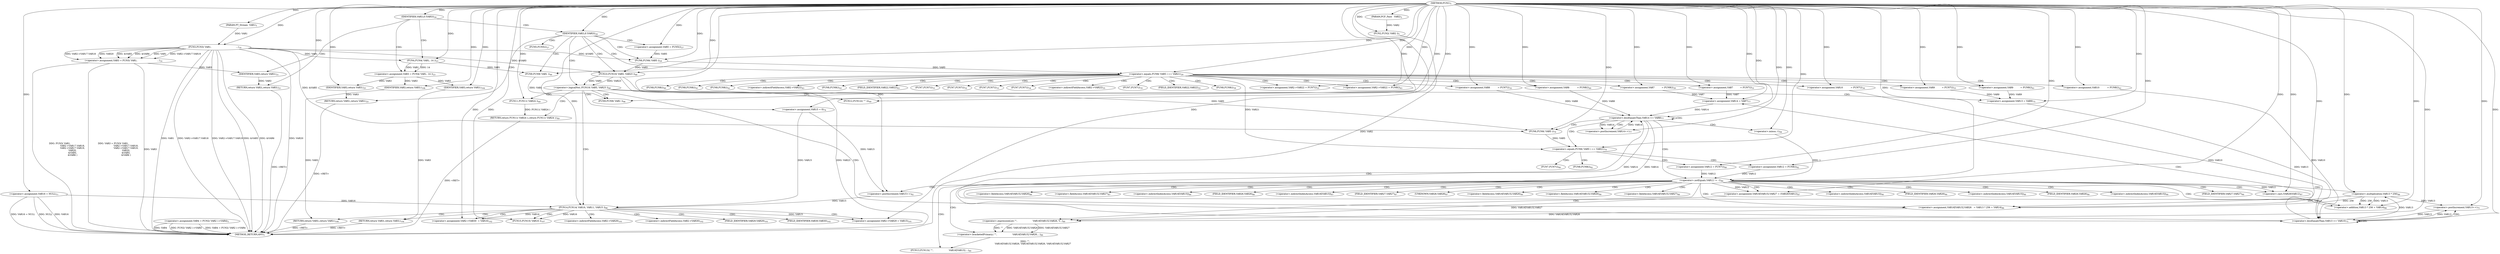 digraph "FUN1" {  
"8" [label = <(METHOD,FUN1)<SUB>1</SUB>> ]
"239" [label = <(METHOD_RETURN,ANY)<SUB>1</SUB>> ]
"9" [label = <(PARAM,FT_Stream  VAR1)<SUB>1</SUB>> ]
"10" [label = <(PARAM,PCF_Face   VAR2)<SUB>2</SUB>> ]
"14" [label = <(&lt;operator&gt;.assignment,VAR4 = FUN2( VAR2 )-&gt;VAR4)<SUB>5</SUB>> ]
"32" [label = <(&lt;operator&gt;.assignment,VAR16 = NULL)<SUB>11</SUB>> ]
"35" [label = <(&lt;operator&gt;.assignment,VAR3 = FUN3( VAR1,
                            ...)<SUB>14</SUB>> ]
"59" [label = <(&lt;operator&gt;.assignment,VAR3 = FUN4( VAR1, 14 ))<SUB>23</SUB>> ]
"69" [label = <(&lt;operator&gt;.assignment,VAR5 = FUN5())<SUB>27</SUB>> ]
"114" [label = <(FUN9,FUN9( VAR1 ))<SUB>46</SUB>> ]
"125" [label = <(FUN12,FUN12(( &quot;&quot; )))<SUB>69</SUB>> ]
"127" [label = <(&lt;operator&gt;.assignment,VAR15 = 0)<SUB>74</SUB>> ]
"213" [label = <(FUN9,FUN9( VAR1 ))<SUB>96</SUB>> ]
"222" [label = <(&lt;operator&gt;.assignment,VAR2-&gt;VAR29 = VAR15)<SUB>101</SUB>> ]
"227" [label = <(&lt;operator&gt;.assignment,VAR2-&gt;VAR30  = VAR16)<SUB>102</SUB>> ]
"232" [label = <(RETURN,return VAR3;,return VAR3;)<SUB>104</SUB>> ]
"235" [label = <(FUN15,FUN15( VAR16 ))<SUB>107</SUB>> ]
"237" [label = <(RETURN,return VAR3;,return VAR3;)<SUB>108</SUB>> ]
"55" [label = <(IDENTIFIER,VAR3,if (VAR3))<SUB>20</SUB>> ]
"65" [label = <(IDENTIFIER,VAR3,if (VAR3))<SUB>24</SUB>> ]
"73" [label = <(&lt;operator&gt;.equals,FUN6( VAR5 ) == VAR21)<SUB>29</SUB>> ]
"117" [label = <(&lt;operator&gt;.logicalNot,!FUN10( VAR5, VAR23 ))<SUB>48</SUB>> ]
"135" [label = <(&lt;operator&gt;.lessEqualsThan,VAR13 &lt;= VAR10)<SUB>75</SUB>> ]
"138" [label = <(&lt;operator&gt;.postIncrement,VAR13++)<SUB>75</SUB>> ]
"216" [label = <(FUN14,FUN14( VAR16, VAR11, VAR15 ))<SUB>98</SUB>> ]
"233" [label = <(IDENTIFIER,VAR3,return VAR3;)<SUB>104</SUB>> ]
"238" [label = <(IDENTIFIER,VAR3,return VAR3;)<SUB>108</SUB>> ]
"37" [label = <(FUN3,FUN3( VAR1,
                                   ...)<SUB>14</SUB>> ]
"57" [label = <(RETURN,return VAR3;,return VAR3;)<SUB>21</SUB>> ]
"61" [label = <(FUN4,FUN4( VAR1, 14 ))<SUB>23</SUB>> ]
"67" [label = <(RETURN,return VAR3;,return VAR3;)<SUB>25</SUB>> ]
"78" [label = <(&lt;operator&gt;.assignment,VAR7          = FUN7())<SUB>31</SUB>> ]
"81" [label = <(&lt;operator&gt;.assignment,VAR8           = FUN7())<SUB>32</SUB>> ]
"84" [label = <(&lt;operator&gt;.assignment,VAR9          = FUN7())<SUB>33</SUB>> ]
"87" [label = <(&lt;operator&gt;.assignment,VAR10           = FUN7())<SUB>34</SUB>> ]
"90" [label = <(&lt;operator&gt;.assignment,VAR2-&gt;VAR22 = FUN7())<SUB>35</SUB>> ]
"122" [label = <(RETURN,return FUN11( VAR24 );,return FUN11( VAR24 );)<SUB>49</SUB>> ]
"132" [label = <(&lt;operator&gt;.assignment,VAR13 = VAR9)<SUB>75</SUB>> ]
"17" [label = <(FUN2,FUN2( VAR2 ))<SUB>5</SUB>> ]
"58" [label = <(IDENTIFIER,VAR3,return VAR3;)<SUB>21</SUB>> ]
"68" [label = <(IDENTIFIER,VAR3,return VAR3;)<SUB>25</SUB>> ]
"74" [label = <(FUN6,FUN6( VAR5 ))<SUB>29</SUB>> ]
"97" [label = <(&lt;operator&gt;.assignment,VAR7          = FUN8())<SUB>39</SUB>> ]
"100" [label = <(&lt;operator&gt;.assignment,VAR8           = FUN8())<SUB>40</SUB>> ]
"103" [label = <(&lt;operator&gt;.assignment,VAR9          = FUN8())<SUB>41</SUB>> ]
"106" [label = <(&lt;operator&gt;.assignment,VAR10           = FUN8())<SUB>42</SUB>> ]
"109" [label = <(&lt;operator&gt;.assignment,VAR2-&gt;VAR22 = FUN8())<SUB>43</SUB>> ]
"118" [label = <(FUN10,FUN10( VAR5, VAR23 ))<SUB>48</SUB>> ]
"123" [label = <(FUN11,FUN11( VAR24 ))<SUB>49</SUB>> ]
"146" [label = <(&lt;operator&gt;.lessEqualsThan,VAR14 &lt;= VAR8)<SUB>77</SUB>> ]
"149" [label = <(&lt;operator&gt;.postIncrement,VAR14++)<SUB>77</SUB>> ]
"143" [label = <(&lt;operator&gt;.assignment,VAR14 = VAR7)<SUB>77</SUB>> ]
"153" [label = <(&lt;operator&gt;.equals,FUN6( VAR5 ) == VAR21)<SUB>79</SUB>> ]
"167" [label = <(&lt;operator&gt;.notEquals,VAR12 != -1)<SUB>84</SUB>> ]
"158" [label = <(&lt;operator&gt;.assignment,VAR12 = FUN7())<SUB>80</SUB>> ]
"172" [label = <(&lt;operator&gt;.assignment,VAR16[VAR15].VAR26   = VAR13 * 256 + VAR14)<SUB>86</SUB>> ]
"183" [label = <(&lt;operator&gt;.assignment,VAR16[VAR15].VAR27 = (VAR28)VAR12)<SUB>87</SUB>> ]
"192" [label = <(FUN13,FUN13(( &quot;&quot;,
                      VAR16[VAR15]....)<SUB>89</SUB>> ]
"211" [label = <(&lt;operator&gt;.postIncrement,VAR15++)<SUB>92</SUB>> ]
"154" [label = <(FUN6,FUN6( VAR5 ))<SUB>79</SUB>> ]
"163" [label = <(&lt;operator&gt;.assignment,VAR12 = FUN8())<SUB>82</SUB>> ]
"169" [label = <(&lt;operator&gt;.minus,-1)<SUB>84</SUB>> ]
"178" [label = <(&lt;operator&gt;.addition,VAR13 * 256 + VAR14)<SUB>86</SUB>> ]
"189" [label = <(&lt;operator&gt;.cast,(VAR28)VAR12)<SUB>87</SUB>> ]
"193" [label = <(&lt;operator&gt;.bracketedPrimary,( &quot;&quot;,
                      VAR16[VAR15].VAR26,...)<SUB>89</SUB>> ]
"179" [label = <(&lt;operator&gt;.multiplication,VAR13 * 256)<SUB>86</SUB>> ]
"194" [label = <(&lt;operator&gt;.expressionList,&quot;&quot;,
                      VAR16[VAR15].VAR26, V...)<SUB>89</SUB>> ]
"71" [label = <(FUN5,FUN5())<SUB>27</SUB>> ]
"223" [label = <(&lt;operator&gt;.indirectFieldAccess,VAR2-&gt;VAR29)<SUB>101</SUB>> ]
"228" [label = <(&lt;operator&gt;.indirectFieldAccess,VAR2-&gt;VAR30)<SUB>102</SUB>> ]
"225" [label = <(FIELD_IDENTIFIER,VAR29,VAR29)<SUB>101</SUB>> ]
"230" [label = <(FIELD_IDENTIFIER,VAR30,VAR30)<SUB>102</SUB>> ]
"80" [label = <(FUN7,FUN7())<SUB>31</SUB>> ]
"83" [label = <(FUN7,FUN7())<SUB>32</SUB>> ]
"86" [label = <(FUN7,FUN7())<SUB>33</SUB>> ]
"89" [label = <(FUN7,FUN7())<SUB>34</SUB>> ]
"91" [label = <(&lt;operator&gt;.indirectFieldAccess,VAR2-&gt;VAR22)<SUB>35</SUB>> ]
"94" [label = <(FUN7,FUN7())<SUB>35</SUB>> ]
"93" [label = <(FIELD_IDENTIFIER,VAR22,VAR22)<SUB>35</SUB>> ]
"99" [label = <(FUN8,FUN8())<SUB>39</SUB>> ]
"102" [label = <(FUN8,FUN8())<SUB>40</SUB>> ]
"105" [label = <(FUN8,FUN8())<SUB>41</SUB>> ]
"108" [label = <(FUN8,FUN8())<SUB>42</SUB>> ]
"110" [label = <(&lt;operator&gt;.indirectFieldAccess,VAR2-&gt;VAR22)<SUB>43</SUB>> ]
"113" [label = <(FUN8,FUN8())<SUB>43</SUB>> ]
"112" [label = <(FIELD_IDENTIFIER,VAR22,VAR22)<SUB>43</SUB>> ]
"160" [label = <(FUN7,FUN7())<SUB>80</SUB>> ]
"173" [label = <(&lt;operator&gt;.fieldAccess,VAR16[VAR15].VAR26)<SUB>86</SUB>> ]
"184" [label = <(&lt;operator&gt;.fieldAccess,VAR16[VAR15].VAR27)<SUB>87</SUB>> ]
"165" [label = <(FUN8,FUN8())<SUB>82</SUB>> ]
"174" [label = <(&lt;operator&gt;.indirectIndexAccess,VAR16[VAR15])<SUB>86</SUB>> ]
"177" [label = <(FIELD_IDENTIFIER,VAR26,VAR26)<SUB>86</SUB>> ]
"185" [label = <(&lt;operator&gt;.indirectIndexAccess,VAR16[VAR15])<SUB>87</SUB>> ]
"188" [label = <(FIELD_IDENTIFIER,VAR27,VAR27)<SUB>87</SUB>> ]
"190" [label = <(UNKNOWN,VAR28,VAR28)<SUB>87</SUB>> ]
"196" [label = <(&lt;operator&gt;.fieldAccess,VAR16[VAR15].VAR26)<SUB>90</SUB>> ]
"201" [label = <(&lt;operator&gt;.fieldAccess,VAR16[VAR15].VAR26)<SUB>90</SUB>> ]
"206" [label = <(&lt;operator&gt;.fieldAccess,VAR16[VAR15].VAR27)<SUB>90</SUB>> ]
"197" [label = <(&lt;operator&gt;.indirectIndexAccess,VAR16[VAR15])<SUB>90</SUB>> ]
"200" [label = <(FIELD_IDENTIFIER,VAR26,VAR26)<SUB>90</SUB>> ]
"202" [label = <(&lt;operator&gt;.indirectIndexAccess,VAR16[VAR15])<SUB>90</SUB>> ]
"205" [label = <(FIELD_IDENTIFIER,VAR26,VAR26)<SUB>90</SUB>> ]
"207" [label = <(&lt;operator&gt;.indirectIndexAccess,VAR16[VAR15])<SUB>90</SUB>> ]
"210" [label = <(FIELD_IDENTIFIER,VAR27,VAR27)<SUB>90</SUB>> ]
  "67" -> "239"  [ label = "DDG: &lt;RET&gt;"] 
  "232" -> "239"  [ label = "DDG: &lt;RET&gt;"] 
  "237" -> "239"  [ label = "DDG: &lt;RET&gt;"] 
  "122" -> "239"  [ label = "DDG: &lt;RET&gt;"] 
  "57" -> "239"  [ label = "DDG: &lt;RET&gt;"] 
  "14" -> "239"  [ label = "DDG: VAR4"] 
  "17" -> "239"  [ label = "DDG: VAR2"] 
  "14" -> "239"  [ label = "DDG: FUN2( VAR2 )-&gt;VAR4"] 
  "14" -> "239"  [ label = "DDG: VAR4 = FUN2( VAR2 )-&gt;VAR4"] 
  "32" -> "239"  [ label = "DDG: VAR16"] 
  "32" -> "239"  [ label = "DDG: VAR16 = NULL"] 
  "35" -> "239"  [ label = "DDG: VAR3"] 
  "37" -> "239"  [ label = "DDG: VAR1"] 
  "37" -> "239"  [ label = "DDG: VAR2-&gt;VAR17.VAR18"] 
  "37" -> "239"  [ label = "DDG: VAR2-&gt;VAR17.VAR19"] 
  "37" -> "239"  [ label = "DDG: &amp;VAR5"] 
  "37" -> "239"  [ label = "DDG: &amp;VAR6"] 
  "35" -> "239"  [ label = "DDG: FUN3( VAR1,
                                    VAR2-&gt;VAR17.VAR18,
                                    VAR2-&gt;VAR17.VAR19,
                                    VAR20,
                                    &amp;VAR5,
                                    &amp;VAR6 )"] 
  "35" -> "239"  [ label = "DDG: VAR3 = FUN3( VAR1,
                                    VAR2-&gt;VAR17.VAR18,
                                    VAR2-&gt;VAR17.VAR19,
                                    VAR20,
                                    &amp;VAR5,
                                    &amp;VAR6 )"] 
  "37" -> "239"  [ label = "DDG: VAR20"] 
  "32" -> "239"  [ label = "DDG: NULL"] 
  "118" -> "239"  [ label = "DDG: VAR23"] 
  "8" -> "9"  [ label = "DDG: "] 
  "8" -> "10"  [ label = "DDG: "] 
  "8" -> "32"  [ label = "DDG: "] 
  "37" -> "35"  [ label = "DDG: VAR1"] 
  "37" -> "35"  [ label = "DDG: VAR2-&gt;VAR17.VAR19"] 
  "37" -> "35"  [ label = "DDG: VAR2-&gt;VAR17.VAR18"] 
  "37" -> "35"  [ label = "DDG: VAR20"] 
  "37" -> "35"  [ label = "DDG: &amp;VAR5"] 
  "37" -> "35"  [ label = "DDG: &amp;VAR6"] 
  "61" -> "59"  [ label = "DDG: VAR1"] 
  "61" -> "59"  [ label = "DDG: 14"] 
  "8" -> "69"  [ label = "DDG: "] 
  "8" -> "127"  [ label = "DDG: "] 
  "216" -> "222"  [ label = "DDG: VAR15"] 
  "8" -> "222"  [ label = "DDG: "] 
  "216" -> "227"  [ label = "DDG: VAR16"] 
  "8" -> "227"  [ label = "DDG: "] 
  "233" -> "232"  [ label = "DDG: VAR3"] 
  "238" -> "237"  [ label = "DDG: VAR3"] 
  "8" -> "55"  [ label = "DDG: "] 
  "8" -> "65"  [ label = "DDG: "] 
  "61" -> "114"  [ label = "DDG: VAR1"] 
  "8" -> "114"  [ label = "DDG: "] 
  "8" -> "125"  [ label = "DDG: "] 
  "114" -> "213"  [ label = "DDG: VAR1"] 
  "8" -> "213"  [ label = "DDG: "] 
  "59" -> "233"  [ label = "DDG: VAR3"] 
  "8" -> "233"  [ label = "DDG: "] 
  "216" -> "235"  [ label = "DDG: VAR16"] 
  "8" -> "235"  [ label = "DDG: "] 
  "59" -> "238"  [ label = "DDG: VAR3"] 
  "8" -> "238"  [ label = "DDG: "] 
  "9" -> "37"  [ label = "DDG: VAR1"] 
  "8" -> "37"  [ label = "DDG: "] 
  "58" -> "57"  [ label = "DDG: VAR3"] 
  "37" -> "61"  [ label = "DDG: VAR1"] 
  "8" -> "61"  [ label = "DDG: "] 
  "68" -> "67"  [ label = "DDG: VAR3"] 
  "74" -> "73"  [ label = "DDG: VAR5"] 
  "8" -> "73"  [ label = "DDG: "] 
  "8" -> "78"  [ label = "DDG: "] 
  "8" -> "81"  [ label = "DDG: "] 
  "8" -> "84"  [ label = "DDG: "] 
  "8" -> "87"  [ label = "DDG: "] 
  "8" -> "90"  [ label = "DDG: "] 
  "118" -> "117"  [ label = "DDG: VAR5"] 
  "118" -> "117"  [ label = "DDG: VAR23"] 
  "123" -> "122"  [ label = "DDG: FUN11( VAR24 )"] 
  "103" -> "132"  [ label = "DDG: VAR9"] 
  "84" -> "132"  [ label = "DDG: VAR9"] 
  "8" -> "132"  [ label = "DDG: "] 
  "132" -> "135"  [ label = "DDG: VAR13"] 
  "138" -> "135"  [ label = "DDG: VAR13"] 
  "8" -> "135"  [ label = "DDG: "] 
  "106" -> "135"  [ label = "DDG: VAR10"] 
  "87" -> "135"  [ label = "DDG: VAR10"] 
  "135" -> "138"  [ label = "DDG: VAR13"] 
  "179" -> "138"  [ label = "DDG: VAR13"] 
  "8" -> "138"  [ label = "DDG: "] 
  "32" -> "216"  [ label = "DDG: VAR16"] 
  "8" -> "216"  [ label = "DDG: "] 
  "127" -> "216"  [ label = "DDG: VAR15"] 
  "211" -> "216"  [ label = "DDG: VAR15"] 
  "10" -> "17"  [ label = "DDG: VAR2"] 
  "8" -> "17"  [ label = "DDG: "] 
  "35" -> "58"  [ label = "DDG: VAR3"] 
  "8" -> "58"  [ label = "DDG: "] 
  "59" -> "68"  [ label = "DDG: VAR3"] 
  "8" -> "68"  [ label = "DDG: "] 
  "37" -> "74"  [ label = "DDG: &amp;VAR5"] 
  "69" -> "74"  [ label = "DDG: VAR5"] 
  "8" -> "74"  [ label = "DDG: "] 
  "8" -> "97"  [ label = "DDG: "] 
  "8" -> "100"  [ label = "DDG: "] 
  "8" -> "103"  [ label = "DDG: "] 
  "8" -> "106"  [ label = "DDG: "] 
  "8" -> "109"  [ label = "DDG: "] 
  "37" -> "118"  [ label = "DDG: &amp;VAR5"] 
  "74" -> "118"  [ label = "DDG: VAR5"] 
  "8" -> "118"  [ label = "DDG: "] 
  "8" -> "123"  [ label = "DDG: "] 
  "97" -> "143"  [ label = "DDG: VAR7"] 
  "78" -> "143"  [ label = "DDG: VAR7"] 
  "8" -> "143"  [ label = "DDG: "] 
  "143" -> "146"  [ label = "DDG: VAR14"] 
  "149" -> "146"  [ label = "DDG: VAR14"] 
  "8" -> "146"  [ label = "DDG: "] 
  "100" -> "146"  [ label = "DDG: VAR8"] 
  "81" -> "146"  [ label = "DDG: VAR8"] 
  "146" -> "149"  [ label = "DDG: VAR14"] 
  "8" -> "149"  [ label = "DDG: "] 
  "154" -> "153"  [ label = "DDG: VAR5"] 
  "73" -> "153"  [ label = "DDG: VAR21"] 
  "8" -> "153"  [ label = "DDG: "] 
  "8" -> "158"  [ label = "DDG: "] 
  "163" -> "167"  [ label = "DDG: VAR12"] 
  "158" -> "167"  [ label = "DDG: VAR12"] 
  "8" -> "167"  [ label = "DDG: "] 
  "169" -> "167"  [ label = "DDG: 1"] 
  "179" -> "172"  [ label = "DDG: VAR13"] 
  "179" -> "172"  [ label = "DDG: 256"] 
  "146" -> "172"  [ label = "DDG: VAR14"] 
  "8" -> "172"  [ label = "DDG: "] 
  "167" -> "183"  [ label = "DDG: VAR12"] 
  "8" -> "183"  [ label = "DDG: "] 
  "37" -> "154"  [ label = "DDG: &amp;VAR5"] 
  "118" -> "154"  [ label = "DDG: VAR5"] 
  "8" -> "154"  [ label = "DDG: "] 
  "8" -> "163"  [ label = "DDG: "] 
  "8" -> "169"  [ label = "DDG: "] 
  "193" -> "192"  [ label = "DDG: &quot;&quot;,
                      VAR16[VAR15].VAR26, VAR16[VAR15].VAR26, VAR16[VAR15].VAR27"] 
  "127" -> "211"  [ label = "DDG: VAR15"] 
  "8" -> "211"  [ label = "DDG: "] 
  "179" -> "178"  [ label = "DDG: VAR13"] 
  "179" -> "178"  [ label = "DDG: 256"] 
  "146" -> "178"  [ label = "DDG: VAR14"] 
  "8" -> "178"  [ label = "DDG: "] 
  "167" -> "189"  [ label = "DDG: VAR12"] 
  "8" -> "189"  [ label = "DDG: "] 
  "194" -> "193"  [ label = "DDG: &quot;&quot;"] 
  "194" -> "193"  [ label = "DDG: VAR16[VAR15].VAR26"] 
  "194" -> "193"  [ label = "DDG: VAR16[VAR15].VAR27"] 
  "135" -> "179"  [ label = "DDG: VAR13"] 
  "8" -> "179"  [ label = "DDG: "] 
  "8" -> "194"  [ label = "DDG: "] 
  "172" -> "194"  [ label = "DDG: VAR16[VAR15].VAR26"] 
  "183" -> "194"  [ label = "DDG: VAR16[VAR15].VAR27"] 
  "55" -> "57"  [ label = "CDG: "] 
  "55" -> "59"  [ label = "CDG: "] 
  "55" -> "61"  [ label = "CDG: "] 
  "55" -> "65"  [ label = "CDG: "] 
  "65" -> "73"  [ label = "CDG: "] 
  "65" -> "114"  [ label = "CDG: "] 
  "65" -> "69"  [ label = "CDG: "] 
  "65" -> "67"  [ label = "CDG: "] 
  "65" -> "74"  [ label = "CDG: "] 
  "65" -> "118"  [ label = "CDG: "] 
  "65" -> "71"  [ label = "CDG: "] 
  "65" -> "117"  [ label = "CDG: "] 
  "73" -> "94"  [ label = "CDG: "] 
  "73" -> "113"  [ label = "CDG: "] 
  "73" -> "81"  [ label = "CDG: "] 
  "73" -> "84"  [ label = "CDG: "] 
  "73" -> "102"  [ label = "CDG: "] 
  "73" -> "103"  [ label = "CDG: "] 
  "73" -> "87"  [ label = "CDG: "] 
  "73" -> "97"  [ label = "CDG: "] 
  "73" -> "91"  [ label = "CDG: "] 
  "73" -> "112"  [ label = "CDG: "] 
  "73" -> "93"  [ label = "CDG: "] 
  "73" -> "90"  [ label = "CDG: "] 
  "73" -> "80"  [ label = "CDG: "] 
  "73" -> "100"  [ label = "CDG: "] 
  "73" -> "108"  [ label = "CDG: "] 
  "73" -> "86"  [ label = "CDG: "] 
  "73" -> "89"  [ label = "CDG: "] 
  "73" -> "99"  [ label = "CDG: "] 
  "73" -> "106"  [ label = "CDG: "] 
  "73" -> "83"  [ label = "CDG: "] 
  "73" -> "105"  [ label = "CDG: "] 
  "73" -> "110"  [ label = "CDG: "] 
  "73" -> "78"  [ label = "CDG: "] 
  "73" -> "109"  [ label = "CDG: "] 
  "117" -> "132"  [ label = "CDG: "] 
  "117" -> "213"  [ label = "CDG: "] 
  "117" -> "127"  [ label = "CDG: "] 
  "117" -> "122"  [ label = "CDG: "] 
  "117" -> "123"  [ label = "CDG: "] 
  "117" -> "135"  [ label = "CDG: "] 
  "117" -> "216"  [ label = "CDG: "] 
  "117" -> "125"  [ label = "CDG: "] 
  "135" -> "146"  [ label = "CDG: "] 
  "135" -> "138"  [ label = "CDG: "] 
  "135" -> "143"  [ label = "CDG: "] 
  "135" -> "135"  [ label = "CDG: "] 
  "216" -> "230"  [ label = "CDG: "] 
  "216" -> "225"  [ label = "CDG: "] 
  "216" -> "232"  [ label = "CDG: "] 
  "216" -> "228"  [ label = "CDG: "] 
  "216" -> "223"  [ label = "CDG: "] 
  "216" -> "235"  [ label = "CDG: "] 
  "216" -> "237"  [ label = "CDG: "] 
  "216" -> "227"  [ label = "CDG: "] 
  "216" -> "222"  [ label = "CDG: "] 
  "146" -> "167"  [ label = "CDG: "] 
  "146" -> "154"  [ label = "CDG: "] 
  "146" -> "146"  [ label = "CDG: "] 
  "146" -> "169"  [ label = "CDG: "] 
  "146" -> "149"  [ label = "CDG: "] 
  "146" -> "153"  [ label = "CDG: "] 
  "153" -> "163"  [ label = "CDG: "] 
  "153" -> "158"  [ label = "CDG: "] 
  "153" -> "160"  [ label = "CDG: "] 
  "153" -> "165"  [ label = "CDG: "] 
  "167" -> "188"  [ label = "CDG: "] 
  "167" -> "192"  [ label = "CDG: "] 
  "167" -> "179"  [ label = "CDG: "] 
  "167" -> "178"  [ label = "CDG: "] 
  "167" -> "196"  [ label = "CDG: "] 
  "167" -> "185"  [ label = "CDG: "] 
  "167" -> "197"  [ label = "CDG: "] 
  "167" -> "189"  [ label = "CDG: "] 
  "167" -> "206"  [ label = "CDG: "] 
  "167" -> "190"  [ label = "CDG: "] 
  "167" -> "184"  [ label = "CDG: "] 
  "167" -> "173"  [ label = "CDG: "] 
  "167" -> "207"  [ label = "CDG: "] 
  "167" -> "174"  [ label = "CDG: "] 
  "167" -> "194"  [ label = "CDG: "] 
  "167" -> "202"  [ label = "CDG: "] 
  "167" -> "201"  [ label = "CDG: "] 
  "167" -> "205"  [ label = "CDG: "] 
  "167" -> "183"  [ label = "CDG: "] 
  "167" -> "193"  [ label = "CDG: "] 
  "167" -> "210"  [ label = "CDG: "] 
  "167" -> "200"  [ label = "CDG: "] 
  "167" -> "177"  [ label = "CDG: "] 
  "167" -> "211"  [ label = "CDG: "] 
  "167" -> "172"  [ label = "CDG: "] 
}
